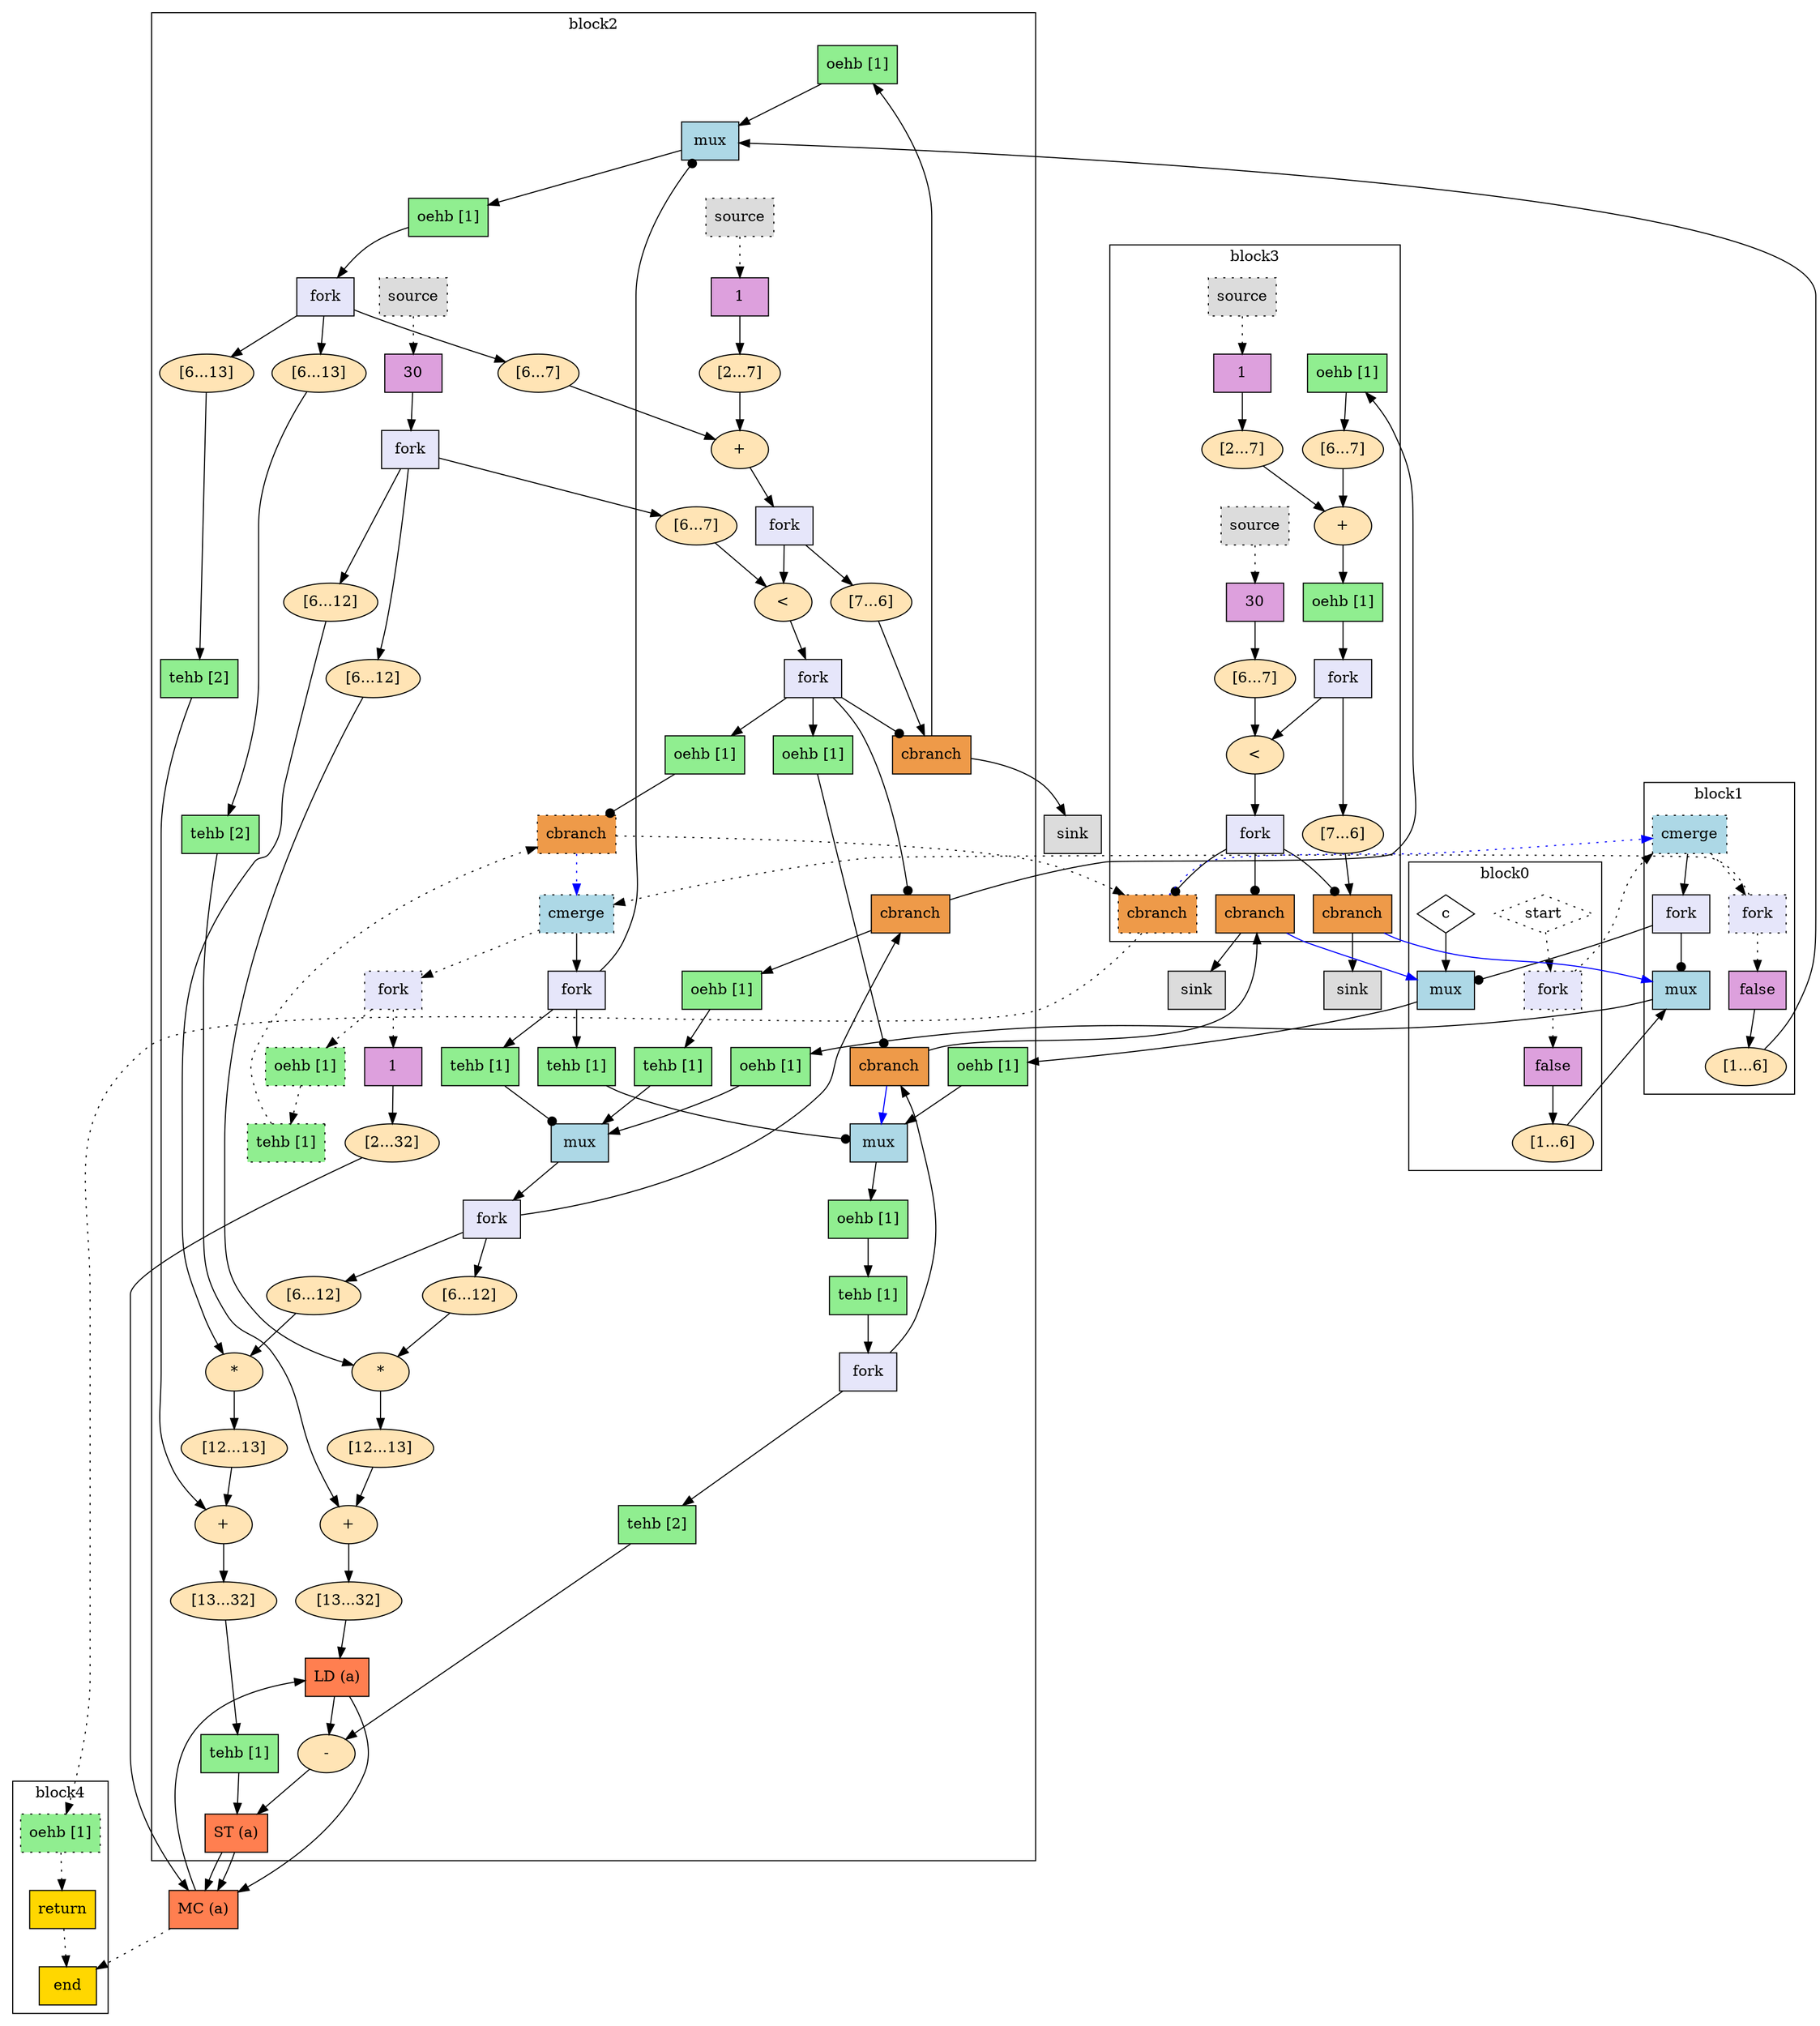 Digraph G {
  splines=spline;
  compound=true; // Allow edges between clusters
  // Units/Channels in BB 0
  subgraph "cluster0" {
    label="block0"
    // Units from function arguments
    "c" [mlir_op="handshake.func", shape=diamond, label="c", style="solid", ]
    "start" [mlir_op="handshake.func", shape=diamond, label="start", style="dotted", ]
    // Units in BB 0
    "fork0" [mlir_op="handshake.fork", label="fork", fillcolor=lavender, shape="box", style="filled, dotted", ]
    "constant0" [mlir_op="handshake.constant", label="false", fillcolor=plum, shape="box", style="filled", ]
    "extsi7" [mlir_op="arith.extsi", label="[1...6]", fillcolor=moccasin, shape="oval", style="filled", ]
    // Channels from function arguments
    "c" -> "mux1" [style="solid", dir="both", arrowtail="none", arrowhead="normal", ]
    "start" -> "fork0" [style="dotted", dir="both", arrowtail="none", arrowhead="normal", ]
    // Channels in BB 0
    "fork0" -> "constant0" [style="dotted", dir="both", arrowtail="none", arrowhead="normal", ]
    "constant0" -> "extsi7" [style="solid", dir="both", arrowtail="none", arrowhead="normal", ]
  }
  // Units/Channels in BB 1
  subgraph "cluster1" {
    label="block1"
    // Units in BB 1
    "mux5" [mlir_op="handshake.mux", label="mux", fillcolor=lightblue, shape="box", style="filled", ]
    "mux1" [mlir_op="handshake.mux", label="mux", fillcolor=lightblue, shape="box", style="filled", ]
    "control_merge4" [mlir_op="handshake.control_merge", label="cmerge", fillcolor=lightblue, shape="box", style="filled, dotted", ]
    "fork1" [mlir_op="handshake.fork", label="fork", fillcolor=lavender, shape="box", style="filled", ]
    "fork2" [mlir_op="handshake.fork", label="fork", fillcolor=lavender, shape="box", style="filled, dotted", ]
    "constant1" [mlir_op="handshake.constant", label="false", fillcolor=plum, shape="box", style="filled", ]
    "extsi8" [mlir_op="arith.extsi", label="[1...6]", fillcolor=moccasin, shape="oval", style="filled", ]
    // Channels in BB 1
    "control_merge4" -> "fork2" [style="dotted", dir="both", arrowtail="none", arrowhead="normal", ]
    "control_merge4" -> "fork1" [style="solid", dir="both", arrowtail="none", arrowhead="normal", ]
    "fork1" -> "mux5" [style="solid", dir="both", arrowtail="none", arrowhead="dot", ]
    "fork1" -> "mux1" [style="solid", dir="both", arrowtail="none", arrowhead="dot", ]
    "fork2" -> "constant1" [style="dotted", dir="both", arrowtail="none", arrowhead="normal", ]
    "constant1" -> "extsi8" [style="solid", dir="both", arrowtail="none", arrowhead="normal", ]
  }
  // Units/Channels in BB 2
  subgraph "cluster2" {
    label="block2"
    // Units in BB 2
    "oehb7" [mlir_op="handshake.oehb", label="oehb [1]", fillcolor=lightgreen, shape="box", style="filled", ]
    "mux6" [mlir_op="handshake.mux", label="mux", fillcolor=lightblue, shape="box", style="filled", ]
    "oehb2" [mlir_op="handshake.oehb", label="oehb [1]", fillcolor=lightgreen, shape="box", style="filled", ]
    "fork3" [mlir_op="handshake.fork", label="fork", fillcolor=lavender, shape="box", style="filled", ]
    "extsi9" [mlir_op="arith.extsi", label="[6...13]", fillcolor=moccasin, shape="oval", style="filled", ]
    "extsi10" [mlir_op="arith.extsi", label="[6...13]", fillcolor=moccasin, shape="oval", style="filled", ]
    "extsi11" [mlir_op="arith.extsi", label="[6...7]", fillcolor=moccasin, shape="oval", style="filled", ]
    "oehb0" [mlir_op="handshake.oehb", label="oehb [1]", fillcolor=lightgreen, shape="box", style="filled", ]
    "tehb5" [mlir_op="handshake.tehb", label="tehb [1]", fillcolor=lightgreen, shape="box", style="filled", ]
    "mux3" [mlir_op="handshake.mux", label="mux", fillcolor=lightblue, shape="box", style="filled", ]
    "oehb3" [mlir_op="handshake.oehb", label="oehb [1]", fillcolor=lightgreen, shape="box", style="filled", ]
    "tehb2" [mlir_op="handshake.tehb", label="tehb [1]", fillcolor=lightgreen, shape="box", style="filled", ]
    "fork4" [mlir_op="handshake.fork", label="fork", fillcolor=lavender, shape="box", style="filled", ]
    "oehb1" [mlir_op="handshake.oehb", label="oehb [1]", fillcolor=lightgreen, shape="box", style="filled", ]
    "tehb4" [mlir_op="handshake.tehb", label="tehb [1]", fillcolor=lightgreen, shape="box", style="filled", ]
    "oehb8" [mlir_op="handshake.oehb", label="oehb [1]", fillcolor=lightgreen, shape="box", style="filled", ]
    "tehb8" [mlir_op="handshake.tehb", label="tehb [1]", fillcolor=lightgreen, shape="box", style="filled", ]
    "mux7" [mlir_op="handshake.mux", label="mux", fillcolor=lightblue, shape="box", style="filled", ]
    "fork5" [mlir_op="handshake.fork", label="fork", fillcolor=lavender, shape="box", style="filled", ]
    "extsi12" [mlir_op="arith.extsi", label="[6...12]", fillcolor=moccasin, shape="oval", style="filled", ]
    "extsi13" [mlir_op="arith.extsi", label="[6...12]", fillcolor=moccasin, shape="oval", style="filled", ]
    "control_merge5" [mlir_op="handshake.control_merge", label="cmerge", fillcolor=lightblue, shape="box", style="filled, dotted", ]
    "fork6" [mlir_op="handshake.fork", label="fork", fillcolor=lavender, shape="box", style="filled", ]
    "fork7" [mlir_op="handshake.fork", label="fork", fillcolor=lavender, shape="box", style="filled, dotted", ]
    "constant2" [mlir_op="handshake.constant", label="1", fillcolor=plum, shape="box", style="filled", ]
    "extsi2" [mlir_op="arith.extsi", label="[2...32]", fillcolor=moccasin, shape="oval", style="filled", ]
    "source0" [mlir_op="handshake.source", label="source", fillcolor=gainsboro, shape="box", style="filled, dotted", ]
    "constant8" [mlir_op="handshake.constant", label="30", fillcolor=plum, shape="box", style="filled", ]
    "fork8" [mlir_op="handshake.fork", label="fork", fillcolor=lavender, shape="box", style="filled", ]
    "extsi14" [mlir_op="arith.extsi", label="[6...12]", fillcolor=moccasin, shape="oval", style="filled", ]
    "extsi15" [mlir_op="arith.extsi", label="[6...12]", fillcolor=moccasin, shape="oval", style="filled", ]
    "extsi16" [mlir_op="arith.extsi", label="[6...7]", fillcolor=moccasin, shape="oval", style="filled", ]
    "source1" [mlir_op="handshake.source", label="source", fillcolor=gainsboro, shape="box", style="filled, dotted", ]
    "constant9" [mlir_op="handshake.constant", label="1", fillcolor=plum, shape="box", style="filled", ]
    "extsi17" [mlir_op="arith.extsi", label="[2...7]", fillcolor=moccasin, shape="oval", style="filled", ]
    "muli2" [mlir_op="arith.muli", label="*", fillcolor=moccasin, shape="oval", style="filled", ]
    "extsi18" [mlir_op="arith.extsi", label="[12...13]", fillcolor=moccasin, shape="oval", style="filled", ]
    "tehb1" [mlir_op="handshake.tehb", label="tehb [2]", fillcolor=lightgreen, shape="box", style="filled", ]
    "addi4" [mlir_op="arith.addi", label="+", fillcolor=moccasin, shape="oval", style="filled", ]
    "extsi19" [mlir_op="arith.extsi", label="[13...32]", fillcolor=moccasin, shape="oval", style="filled", ]
    "mc_load0" [mlir_op="handshake.mc_load", label="LD (a)", fillcolor=coral, shape="box", style="filled", ]
    "tehb3" [mlir_op="handshake.tehb", label="tehb [2]", fillcolor=lightgreen, shape="box", style="filled", ]
    "subi0" [mlir_op="arith.subi", label="-", fillcolor=moccasin, shape="oval", style="filled", ]
    "muli3" [mlir_op="arith.muli", label="*", fillcolor=moccasin, shape="oval", style="filled", ]
    "extsi20" [mlir_op="arith.extsi", label="[12...13]", fillcolor=moccasin, shape="oval", style="filled", ]
    "tehb0" [mlir_op="handshake.tehb", label="tehb [2]", fillcolor=lightgreen, shape="box", style="filled", ]
    "addi5" [mlir_op="arith.addi", label="+", fillcolor=moccasin, shape="oval", style="filled", ]
    "extsi21" [mlir_op="arith.extsi", label="[13...32]", fillcolor=moccasin, shape="oval", style="filled", ]
    "tehb7" [mlir_op="handshake.tehb", label="tehb [1]", fillcolor=lightgreen, shape="box", style="filled", ]
    "mc_store0" [mlir_op="handshake.mc_store", label="ST (a)", fillcolor=coral, shape="box", style="filled", ]
    "addi6" [mlir_op="arith.addi", label="+", fillcolor=moccasin, shape="oval", style="filled", ]
    "fork9" [mlir_op="handshake.fork", label="fork", fillcolor=lavender, shape="box", style="filled", ]
    "trunci0" [mlir_op="arith.trunci", label="[7...6]", fillcolor=moccasin, shape="oval", style="filled", ]
    "cmpi2" [mlir_op="arith.cmpi<", label="<", fillcolor=moccasin, shape="oval", style="filled", ]
    "fork10" [mlir_op="handshake.fork", label="fork", fillcolor=lavender, shape="box", style="filled", ]
    "cond_br0" [mlir_op="handshake.cond_br", label="cbranch", fillcolor=tan2, shape="box", style="filled", ]
    "oehb5" [mlir_op="handshake.oehb", label="oehb [1]", fillcolor=lightgreen, shape="box", style="filled", ]
    "cond_br3" [mlir_op="handshake.cond_br", label="cbranch", fillcolor=tan2, shape="box", style="filled", ]
    "cond_br1" [mlir_op="handshake.cond_br", label="cbranch", fillcolor=tan2, shape="box", style="filled", ]
    "oehb4" [mlir_op="handshake.oehb", label="oehb [1]", fillcolor=lightgreen, shape="box", style="filled, dotted", ]
    "tehb6" [mlir_op="handshake.tehb", label="tehb [1]", fillcolor=lightgreen, shape="box", style="filled, dotted", ]
    "oehb6" [mlir_op="handshake.oehb", label="oehb [1]", fillcolor=lightgreen, shape="box", style="filled", ]
    "cond_br5" [mlir_op="handshake.cond_br", label="cbranch", fillcolor=tan2, shape="box", style="filled, dotted", ]
    // Channels in BB 2
    "oehb7" -> "mux6" [style="solid", dir="both", arrowtail="none", arrowhead="normal", ]
    "mux6" -> "oehb2" [style="solid", dir="both", arrowtail="none", arrowhead="normal", ]
    "oehb2" -> "fork3" [style="solid", dir="both", arrowtail="none", arrowhead="normal", ]
    "fork3" -> "extsi9" [style="solid", dir="both", arrowtail="none", arrowhead="normal", ]
    "fork3" -> "extsi10" [style="solid", dir="both", arrowtail="none", arrowhead="normal", ]
    "fork3" -> "extsi11" [style="solid", dir="both", arrowtail="none", arrowhead="normal", ]
    "extsi9" -> "tehb0" [style="solid", dir="both", arrowtail="none", arrowhead="normal", ]
    "extsi10" -> "tehb1" [style="solid", dir="both", arrowtail="none", arrowhead="normal", ]
    "extsi11" -> "addi6" [style="solid", dir="both", arrowtail="none", arrowhead="normal", ]
    "oehb0" -> "mux3" [style="solid", dir="both", arrowtail="none", arrowhead="normal", ]
    "tehb5" -> "mux3" [style="solid", dir="both", arrowtail="none", arrowhead="dot", ]
    "mux3" -> "oehb3" [style="solid", dir="both", arrowtail="none", arrowhead="normal", ]
    "oehb3" -> "tehb2" [style="solid", dir="both", arrowtail="none", arrowhead="normal", ]
    "tehb2" -> "fork4" [style="solid", dir="both", arrowtail="none", arrowhead="normal", ]
    "fork4" -> "cond_br3" [style="solid", dir="both", arrowtail="none", arrowhead="normal", ]
    "fork4" -> "tehb3" [style="solid", dir="both", arrowtail="none", arrowhead="normal", ]
    "oehb1" -> "mux7" [style="solid", dir="both", arrowtail="none", arrowhead="normal", ]
    "tehb4" -> "mux7" [style="solid", dir="both", arrowtail="none", arrowhead="dot", ]
    "oehb8" -> "tehb8" [style="solid", dir="both", arrowtail="none", arrowhead="normal", ]
    "tehb8" -> "mux7" [style="solid", dir="both", arrowtail="none", arrowhead="normal", ]
    "mux7" -> "fork5" [style="solid", dir="both", arrowtail="none", arrowhead="normal", ]
    "fork5" -> "cond_br1" [style="solid", dir="both", arrowtail="none", arrowhead="normal", ]
    "fork5" -> "extsi12" [style="solid", dir="both", arrowtail="none", arrowhead="normal", ]
    "fork5" -> "extsi13" [style="solid", dir="both", arrowtail="none", arrowhead="normal", ]
    "extsi12" -> "muli3" [style="solid", dir="both", arrowtail="none", arrowhead="normal", ]
    "extsi13" -> "muli2" [style="solid", dir="both", arrowtail="none", arrowhead="normal", ]
    "control_merge5" -> "fork7" [style="dotted", dir="both", arrowtail="none", arrowhead="normal", ]
    "control_merge5" -> "fork6" [style="solid", dir="both", arrowtail="none", arrowhead="normal", ]
    "fork6" -> "tehb4" [style="solid", dir="both", arrowtail="none", arrowhead="normal", ]
    "fork6" -> "mux6" [style="solid", dir="both", arrowtail="none", arrowhead="dot", ]
    "fork6" -> "tehb5" [style="solid", dir="both", arrowtail="none", arrowhead="normal", ]
    "fork7" -> "oehb4" [style="dotted", dir="both", arrowtail="none", arrowhead="normal", ]
    "fork7" -> "constant2" [style="dotted", dir="both", arrowtail="none", arrowhead="normal", ]
    "constant2" -> "extsi2" [style="solid", dir="both", arrowtail="none", arrowhead="normal", ]
    "source0" -> "constant8" [style="dotted", dir="both", arrowtail="none", arrowhead="normal", ]
    "constant8" -> "fork8" [style="solid", dir="both", arrowtail="none", arrowhead="normal", ]
    "fork8" -> "extsi14" [style="solid", dir="both", arrowtail="none", arrowhead="normal", ]
    "fork8" -> "extsi15" [style="solid", dir="both", arrowtail="none", arrowhead="normal", ]
    "fork8" -> "extsi16" [style="solid", dir="both", arrowtail="none", arrowhead="normal", ]
    "extsi14" -> "muli3" [style="solid", dir="both", arrowtail="none", arrowhead="normal", ]
    "extsi15" -> "muli2" [style="solid", dir="both", arrowtail="none", arrowhead="normal", ]
    "extsi16" -> "cmpi2" [style="solid", dir="both", arrowtail="none", arrowhead="normal", ]
    "source1" -> "constant9" [style="dotted", dir="both", arrowtail="none", arrowhead="normal", ]
    "constant9" -> "extsi17" [style="solid", dir="both", arrowtail="none", arrowhead="normal", ]
    "extsi17" -> "addi6" [style="solid", dir="both", arrowtail="none", arrowhead="normal", ]
    "muli2" -> "extsi18" [style="solid", dir="both", arrowtail="none", arrowhead="normal", ]
    "extsi18" -> "addi4" [style="solid", dir="both", arrowtail="none", arrowhead="normal", ]
    "tehb1" -> "addi4" [style="solid", dir="both", arrowtail="none", arrowhead="normal", ]
    "addi4" -> "extsi19" [style="solid", dir="both", arrowtail="none", arrowhead="normal", ]
    "extsi19" -> "mc_load0" [style="solid", dir="both", arrowtail="none", arrowhead="normal", ]
    "mc_load0" -> "subi0" [style="solid", dir="both", arrowtail="none", arrowhead="normal", ]
    "tehb3" -> "subi0" [style="solid", dir="both", arrowtail="none", arrowhead="normal", ]
    "subi0" -> "mc_store0" [style="solid", dir="both", arrowtail="none", arrowhead="normal", ]
    "muli3" -> "extsi20" [style="solid", dir="both", arrowtail="none", arrowhead="normal", ]
    "extsi20" -> "addi5" [style="solid", dir="both", arrowtail="none", arrowhead="normal", ]
    "tehb0" -> "addi5" [style="solid", dir="both", arrowtail="none", arrowhead="normal", ]
    "addi5" -> "extsi21" [style="solid", dir="both", arrowtail="none", arrowhead="normal", ]
    "extsi21" -> "tehb7" [style="solid", dir="both", arrowtail="none", arrowhead="normal", ]
    "tehb7" -> "mc_store0" [style="solid", dir="both", arrowtail="none", arrowhead="normal", ]
    "addi6" -> "fork9" [style="solid", dir="both", arrowtail="none", arrowhead="normal", ]
    "fork9" -> "trunci0" [style="solid", dir="both", arrowtail="none", arrowhead="normal", ]
    "fork9" -> "cmpi2" [style="solid", dir="both", arrowtail="none", arrowhead="normal", ]
    "trunci0" -> "cond_br0" [style="solid", dir="both", arrowtail="none", arrowhead="normal", ]
    "cmpi2" -> "fork10" [style="solid", dir="both", arrowtail="none", arrowhead="normal", ]
    "fork10" -> "cond_br0" [style="solid", dir="both", arrowtail="none", arrowhead="dot", ]
    "fork10" -> "cond_br1" [style="solid", dir="both", arrowtail="none", arrowhead="dot", ]
    "fork10" -> "oehb5" [style="solid", dir="both", arrowtail="none", arrowhead="normal", ]
    "fork10" -> "oehb6" [style="solid", dir="both", arrowtail="none", arrowhead="normal", ]
    "cond_br0" -> "oehb7" [style="solid", dir="both", arrowtail="none", arrowhead="normal", ]
    "oehb5" -> "cond_br3" [style="solid", dir="both", arrowtail="none", arrowhead="dot", ]
    "cond_br3" -> "mux3" [style="solid", dir="both", arrowtail="none", arrowhead="normal",  color="blue"]
    "cond_br1" -> "oehb8" [style="solid", dir="both", arrowtail="none", arrowhead="normal", ]
    "oehb4" -> "tehb6" [style="dotted", dir="both", arrowtail="none", arrowhead="normal", ]
    "tehb6" -> "cond_br5" [style="dotted", dir="both", arrowtail="none", arrowhead="normal", ]
    "oehb6" -> "cond_br5" [style="solid", dir="both", arrowtail="none", arrowhead="dot", ]
    "cond_br5" -> "control_merge5" [style="dotted", dir="both", arrowtail="none", arrowhead="normal",  color="blue"]
  }
  // Units/Channels in BB 3
  subgraph "cluster3" {
    label="block3"
    // Units in BB 3
    "oehb9" [mlir_op="handshake.oehb", label="oehb [1]", fillcolor=lightgreen, shape="box", style="filled", ]
    "extsi22" [mlir_op="arith.extsi", label="[6...7]", fillcolor=moccasin, shape="oval", style="filled", ]
    "source2" [mlir_op="handshake.source", label="source", fillcolor=gainsboro, shape="box", style="filled, dotted", ]
    "constant10" [mlir_op="handshake.constant", label="30", fillcolor=plum, shape="box", style="filled", ]
    "extsi23" [mlir_op="arith.extsi", label="[6...7]", fillcolor=moccasin, shape="oval", style="filled", ]
    "source3" [mlir_op="handshake.source", label="source", fillcolor=gainsboro, shape="box", style="filled, dotted", ]
    "constant11" [mlir_op="handshake.constant", label="1", fillcolor=plum, shape="box", style="filled", ]
    "extsi24" [mlir_op="arith.extsi", label="[2...7]", fillcolor=moccasin, shape="oval", style="filled", ]
    "addi7" [mlir_op="arith.addi", label="+", fillcolor=moccasin, shape="oval", style="filled", ]
    "oehb10" [mlir_op="handshake.oehb", label="oehb [1]", fillcolor=lightgreen, shape="box", style="filled", ]
    "fork11" [mlir_op="handshake.fork", label="fork", fillcolor=lavender, shape="box", style="filled", ]
    "trunci1" [mlir_op="arith.trunci", label="[7...6]", fillcolor=moccasin, shape="oval", style="filled", ]
    "cmpi3" [mlir_op="arith.cmpi<", label="<", fillcolor=moccasin, shape="oval", style="filled", ]
    "fork12" [mlir_op="handshake.fork", label="fork", fillcolor=lavender, shape="box", style="filled", ]
    "cond_br9" [mlir_op="handshake.cond_br", label="cbranch", fillcolor=tan2, shape="box", style="filled", ]
    "cond_br7" [mlir_op="handshake.cond_br", label="cbranch", fillcolor=tan2, shape="box", style="filled", ]
    "cond_br8" [mlir_op="handshake.cond_br", label="cbranch", fillcolor=tan2, shape="box", style="filled, dotted", ]
    // Channels in BB 3
    "oehb9" -> "extsi22" [style="solid", dir="both", arrowtail="none", arrowhead="normal", ]
    "extsi22" -> "addi7" [style="solid", dir="both", arrowtail="none", arrowhead="normal", ]
    "source2" -> "constant10" [style="dotted", dir="both", arrowtail="none", arrowhead="normal", ]
    "constant10" -> "extsi23" [style="solid", dir="both", arrowtail="none", arrowhead="normal", ]
    "extsi23" -> "cmpi3" [style="solid", dir="both", arrowtail="none", arrowhead="normal", ]
    "source3" -> "constant11" [style="dotted", dir="both", arrowtail="none", arrowhead="normal", ]
    "constant11" -> "extsi24" [style="solid", dir="both", arrowtail="none", arrowhead="normal", ]
    "extsi24" -> "addi7" [style="solid", dir="both", arrowtail="none", arrowhead="normal", ]
    "addi7" -> "oehb10" [style="solid", dir="both", arrowtail="none", arrowhead="normal", ]
    "oehb10" -> "fork11" [style="solid", dir="both", arrowtail="none", arrowhead="normal", ]
    "fork11" -> "trunci1" [style="solid", dir="both", arrowtail="none", arrowhead="normal", ]
    "fork11" -> "cmpi3" [style="solid", dir="both", arrowtail="none", arrowhead="normal", ]
    "trunci1" -> "cond_br9" [style="solid", dir="both", arrowtail="none", arrowhead="normal", ]
    "cmpi3" -> "fork12" [style="solid", dir="both", arrowtail="none", arrowhead="normal", ]
    "fork12" -> "cond_br9" [style="solid", dir="both", arrowtail="none", arrowhead="dot", ]
    "fork12" -> "cond_br7" [style="solid", dir="both", arrowtail="none", arrowhead="dot", ]
    "fork12" -> "cond_br8" [style="solid", dir="both", arrowtail="none", arrowhead="dot", ]
  }
  // Units/Channels in BB 4
  subgraph "cluster4" {
    label="block4"
    // Units in BB 4
    "oehb11" [mlir_op="handshake.oehb", label="oehb [1]", fillcolor=lightgreen, shape="box", style="filled, dotted", ]
    "return1" [mlir_op="handshake.return", label="return", fillcolor=gold, shape="box", style="filled", ]
    "end1" [mlir_op="handshake.end", label="end", fillcolor=gold, shape="box", style="filled", ]
    // Channels in BB 4
    "oehb11" -> "return1" [style="dotted", dir="both", arrowtail="none", arrowhead="normal", ]
    "return1" -> "end1" [style="dotted", dir="both", arrowtail="none", arrowhead="normal", ]
  }
  // Units outside of all basic blocks
  "mem_controller0" [mlir_op="handshake.mem_controller", label="MC (a)", fillcolor=coral, shape="box", style="filled", ]
  "sink0" [mlir_op="handshake.sink", label="sink", fillcolor=gainsboro, shape="box", style="filled", ]
  "sink1" [mlir_op="handshake.sink", label="sink", fillcolor=gainsboro, shape="box", style="filled", ]
  "sink2" [mlir_op="handshake.sink", label="sink", fillcolor=gainsboro, shape="box", style="filled", ]
  // Channels outgoing of BB 0
  "fork0" -> "control_merge4" [style="dotted", dir="both", arrowtail="none", arrowhead="normal", ]
  "extsi7" -> "mux5" [style="solid", dir="both", arrowtail="none", arrowhead="normal", ]
  // Channels outgoing of BB 1
  "mux5" -> "oehb1" [style="solid", dir="both", arrowtail="none", arrowhead="normal", ]
  "mux1" -> "oehb0" [style="solid", dir="both", arrowtail="none", arrowhead="normal", ]
  "fork2" -> "control_merge5" [style="dotted", dir="both", arrowtail="none", arrowhead="normal", ]
  "extsi8" -> "mux6" [style="solid", dir="both", arrowtail="none", arrowhead="normal", ]
  // Channels outgoing of BB 2
  "extsi2" -> "mem_controller0" [style="solid", dir="both", arrowtail="none", arrowhead="normal", ]
  "mc_load0" -> "mem_controller0" [style="solid", dir="both", arrowtail="none", arrowhead="normal", ]
  "mc_store0" -> "mem_controller0" [style="solid", dir="both", arrowtail="none", arrowhead="normal", ]
  "mc_store0" -> "mem_controller0" [style="solid", dir="both", arrowtail="none", arrowhead="normal", ]
  "cond_br0" -> "sink0" [style="solid", dir="both", arrowtail="none", arrowhead="normal", ]
  "cond_br3" -> "cond_br7" [style="solid", dir="both", arrowtail="none", arrowhead="normal", ]
  "cond_br1" -> "oehb9" [style="solid", dir="both", arrowtail="none", arrowhead="normal", ]
  "cond_br5" -> "cond_br8" [style="dotted", dir="both", arrowtail="none", arrowhead="normal", ]
  // Channels outgoing of BB 3
  "cond_br9" -> "mux5" [style="solid", dir="both", arrowtail="none", arrowhead="normal",  color="blue"]
  "cond_br9" -> "sink1" [style="solid", dir="both", arrowtail="none", arrowhead="normal", ]
  "cond_br7" -> "mux1" [style="solid", dir="both", arrowtail="none", arrowhead="normal",  color="blue"]
  "cond_br7" -> "sink2" [style="solid", dir="both", arrowtail="none", arrowhead="normal", ]
  "cond_br8" -> "control_merge4" [style="dotted", dir="both", arrowtail="none", arrowhead="normal",  color="blue"]
  "cond_br8" -> "oehb11" [style="dotted", dir="both", arrowtail="none", arrowhead="normal", ]
  // Channels outside of all basic blocks
  "mem_controller0" -> "mc_load0" [style="solid", dir="both", arrowtail="none", arrowhead="normal", ]
  "mem_controller0" -> "end1" [style="dotted", dir="both", arrowtail="none", arrowhead="normal", ]
}
